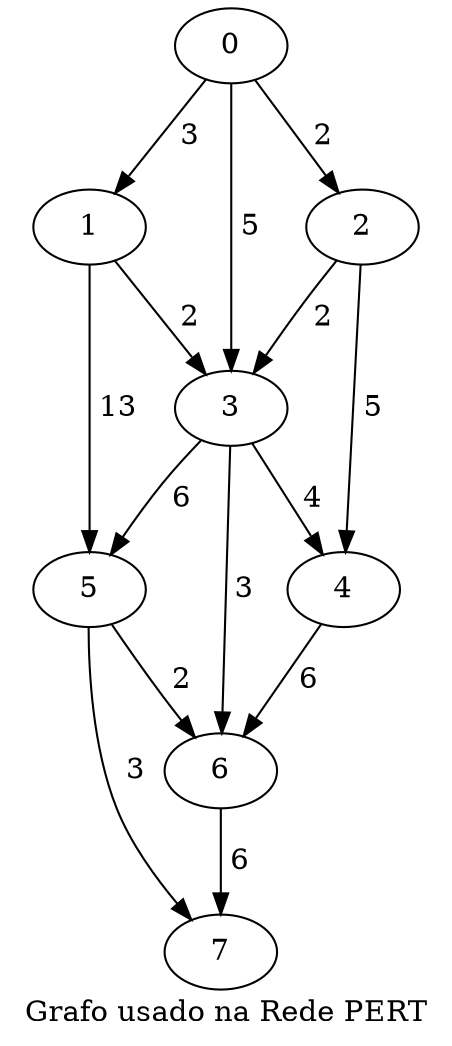 /*
Grupo 21 (Eduardo Araujo, Isadora Ferreira e Miguel Sales)
Disciplina Teoria dos Grafos - UFJF - Prof. Stênio Sã
*/ 
/*
G1 é o arquivo: Entrada1.txt
*/
digraph  Rede_PERT {
label = "Grafo usado na Rede PERT"
0  ->  1  [weight=3] [label=" 3"] 
0  ->  2  [weight=2] [label=" 2"] 
0  ->  3  [weight=5] [label=" 5"] 
1  ->  3  [weight=2] [label=" 2"] 
1  ->  5  [weight=13] [label=" 13"] 
2  ->  3  [weight=2] [label=" 2"] 
2  ->  4  [weight=5] [label=" 5"] 
3  ->  4  [weight=4] [label=" 4"] 
3  ->  6  [weight=3] [label=" 3"] 
3  ->  5  [weight=6] [label=" 6"] 
5  ->  6  [weight=2] [label=" 2"] 
5  ->  7  [weight=3] [label=" 3"] 
4  ->  6  [weight=6] [label=" 6"] 
6  ->  7  [weight=6] [label=" 6"] 
7
}
